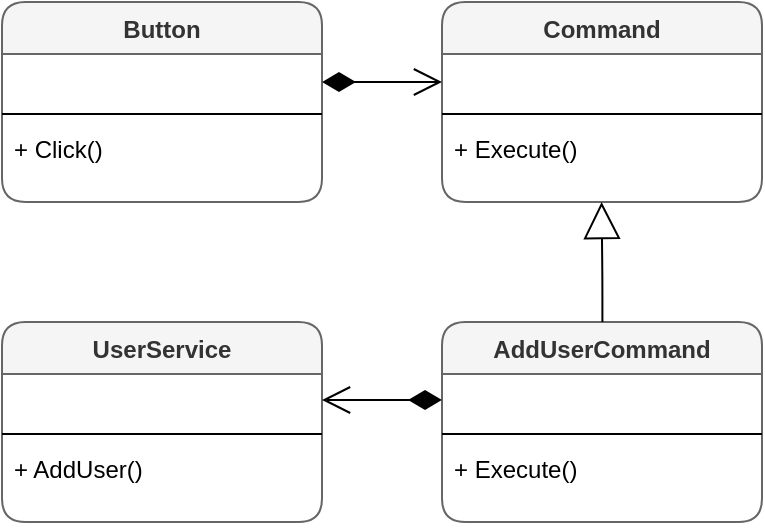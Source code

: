 <mxfile version="14.3.1" type="device"><diagram id="GWhfe3Eq9PXdN5N2Q-BI" name="Page-1"><mxGraphModel dx="825" dy="449" grid="1" gridSize="10" guides="1" tooltips="1" connect="1" arrows="1" fold="1" page="1" pageScale="1" pageWidth="850" pageHeight="1100" math="0" shadow="0"><root><mxCell id="0"/><mxCell id="1" parent="0"/><mxCell id="PzM7-bbZcFAoGi1Mv1gr-1" value="Button" style="swimlane;fontStyle=1;align=center;verticalAlign=top;childLayout=stackLayout;horizontal=1;startSize=26;horizontalStack=0;resizeParent=1;resizeParentMax=0;resizeLast=0;collapsible=1;marginBottom=0;resizeHeight=1;rounded=1;shadow=0;sketch=0;noLabel=0;portConstraintRotation=0;expand=1;resizable=1;treeFolding=0;pointerEvents=1;deletable=1;autosize=0;container=0;swimlaneFillColor=none;fillColor=#f5f5f5;strokeColor=#666666;fontColor=#333333;" vertex="1" parent="1"><mxGeometry x="40" y="40" width="160" height="100" as="geometry"><mxRectangle x="40" y="40" width="70" height="26" as="alternateBounds"/></mxGeometry></mxCell><mxCell id="PzM7-bbZcFAoGi1Mv1gr-2" value=" " style="text;strokeColor=none;fillColor=none;align=left;verticalAlign=top;spacingLeft=4;spacingRight=4;overflow=hidden;rotatable=0;points=[[0,0.5],[1,0.5]];portConstraint=eastwest;" vertex="1" parent="PzM7-bbZcFAoGi1Mv1gr-1"><mxGeometry y="26" width="160" height="26" as="geometry"/></mxCell><mxCell id="PzM7-bbZcFAoGi1Mv1gr-3" value="" style="line;strokeWidth=1;fillColor=none;align=left;verticalAlign=middle;spacingTop=-1;spacingLeft=3;spacingRight=3;rotatable=0;labelPosition=right;points=[];portConstraint=eastwest;" vertex="1" parent="PzM7-bbZcFAoGi1Mv1gr-1"><mxGeometry y="52" width="160" height="8" as="geometry"/></mxCell><mxCell id="PzM7-bbZcFAoGi1Mv1gr-4" value="+ Click()" style="text;strokeColor=none;fillColor=none;align=left;verticalAlign=top;spacingLeft=4;spacingRight=4;overflow=hidden;rotatable=0;points=[[0,0.5],[1,0.5]];portConstraint=eastwest;" vertex="1" parent="PzM7-bbZcFAoGi1Mv1gr-1"><mxGeometry y="60" width="160" height="40" as="geometry"/></mxCell><mxCell id="PzM7-bbZcFAoGi1Mv1gr-9" value="Command" style="swimlane;fontStyle=1;align=center;verticalAlign=top;childLayout=stackLayout;horizontal=1;startSize=26;horizontalStack=0;resizeParent=1;resizeParentMax=0;resizeLast=0;collapsible=1;marginBottom=0;resizeHeight=1;rounded=1;shadow=0;sketch=0;noLabel=0;portConstraintRotation=0;expand=1;resizable=1;treeFolding=0;pointerEvents=1;deletable=1;autosize=0;container=0;swimlaneFillColor=none;fillColor=#f5f5f5;strokeColor=#666666;fontColor=#333333;" vertex="1" parent="1"><mxGeometry x="260" y="40" width="160" height="100" as="geometry"><mxRectangle x="40" y="40" width="70" height="26" as="alternateBounds"/></mxGeometry></mxCell><mxCell id="PzM7-bbZcFAoGi1Mv1gr-10" value=" " style="text;strokeColor=none;fillColor=none;align=left;verticalAlign=top;spacingLeft=4;spacingRight=4;overflow=hidden;rotatable=0;points=[[0,0.5],[1,0.5]];portConstraint=eastwest;" vertex="1" parent="PzM7-bbZcFAoGi1Mv1gr-9"><mxGeometry y="26" width="160" height="26" as="geometry"/></mxCell><mxCell id="PzM7-bbZcFAoGi1Mv1gr-11" value="" style="line;strokeWidth=1;fillColor=none;align=left;verticalAlign=middle;spacingTop=-1;spacingLeft=3;spacingRight=3;rotatable=0;labelPosition=right;points=[];portConstraint=eastwest;" vertex="1" parent="PzM7-bbZcFAoGi1Mv1gr-9"><mxGeometry y="52" width="160" height="8" as="geometry"/></mxCell><mxCell id="PzM7-bbZcFAoGi1Mv1gr-12" value="+ Execute()" style="text;strokeColor=none;fillColor=none;align=left;verticalAlign=top;spacingLeft=4;spacingRight=4;overflow=hidden;rotatable=0;points=[[0,0.5],[1,0.5]];portConstraint=eastwest;" vertex="1" parent="PzM7-bbZcFAoGi1Mv1gr-9"><mxGeometry y="60" width="160" height="40" as="geometry"/></mxCell><mxCell id="PzM7-bbZcFAoGi1Mv1gr-17" value="AddUserCommand" style="swimlane;fontStyle=1;align=center;verticalAlign=top;childLayout=stackLayout;horizontal=1;startSize=26;horizontalStack=0;resizeParent=1;resizeParentMax=0;resizeLast=0;collapsible=1;marginBottom=0;resizeHeight=1;rounded=1;shadow=0;sketch=0;noLabel=0;portConstraintRotation=0;expand=1;resizable=1;treeFolding=0;pointerEvents=1;deletable=1;autosize=0;container=0;swimlaneFillColor=none;fillColor=#f5f5f5;strokeColor=#666666;fontColor=#333333;" vertex="1" parent="1"><mxGeometry x="260" y="200" width="160" height="100" as="geometry"><mxRectangle x="40" y="40" width="70" height="26" as="alternateBounds"/></mxGeometry></mxCell><mxCell id="PzM7-bbZcFAoGi1Mv1gr-18" value=" " style="text;strokeColor=none;fillColor=none;align=left;verticalAlign=top;spacingLeft=4;spacingRight=4;overflow=hidden;rotatable=0;points=[[0,0.5],[1,0.5]];portConstraint=eastwest;" vertex="1" parent="PzM7-bbZcFAoGi1Mv1gr-17"><mxGeometry y="26" width="160" height="26" as="geometry"/></mxCell><mxCell id="PzM7-bbZcFAoGi1Mv1gr-19" value="" style="line;strokeWidth=1;fillColor=none;align=left;verticalAlign=middle;spacingTop=-1;spacingLeft=3;spacingRight=3;rotatable=0;labelPosition=right;points=[];portConstraint=eastwest;" vertex="1" parent="PzM7-bbZcFAoGi1Mv1gr-17"><mxGeometry y="52" width="160" height="8" as="geometry"/></mxCell><mxCell id="PzM7-bbZcFAoGi1Mv1gr-20" value="+ Execute()" style="text;strokeColor=none;fillColor=none;align=left;verticalAlign=top;spacingLeft=4;spacingRight=4;overflow=hidden;rotatable=0;points=[[0,0.5],[1,0.5]];portConstraint=eastwest;" vertex="1" parent="PzM7-bbZcFAoGi1Mv1gr-17"><mxGeometry y="60" width="160" height="40" as="geometry"/></mxCell><mxCell id="PzM7-bbZcFAoGi1Mv1gr-21" value="UserService" style="swimlane;fontStyle=1;align=center;verticalAlign=top;childLayout=stackLayout;horizontal=1;startSize=26;horizontalStack=0;resizeParent=1;resizeParentMax=0;resizeLast=0;collapsible=1;marginBottom=0;resizeHeight=1;rounded=1;shadow=0;sketch=0;noLabel=0;portConstraintRotation=0;expand=1;resizable=1;treeFolding=0;pointerEvents=1;deletable=1;autosize=0;container=0;swimlaneFillColor=none;fillColor=#f5f5f5;strokeColor=#666666;fontColor=#333333;" vertex="1" parent="1"><mxGeometry x="40" y="200" width="160" height="100" as="geometry"><mxRectangle x="40" y="40" width="70" height="26" as="alternateBounds"/></mxGeometry></mxCell><mxCell id="PzM7-bbZcFAoGi1Mv1gr-22" value=" " style="text;strokeColor=none;fillColor=none;align=left;verticalAlign=top;spacingLeft=4;spacingRight=4;overflow=hidden;rotatable=0;points=[[0,0.5],[1,0.5]];portConstraint=eastwest;" vertex="1" parent="PzM7-bbZcFAoGi1Mv1gr-21"><mxGeometry y="26" width="160" height="26" as="geometry"/></mxCell><mxCell id="PzM7-bbZcFAoGi1Mv1gr-23" value="" style="line;strokeWidth=1;fillColor=none;align=left;verticalAlign=middle;spacingTop=-1;spacingLeft=3;spacingRight=3;rotatable=0;labelPosition=right;points=[];portConstraint=eastwest;" vertex="1" parent="PzM7-bbZcFAoGi1Mv1gr-21"><mxGeometry y="52" width="160" height="8" as="geometry"/></mxCell><mxCell id="PzM7-bbZcFAoGi1Mv1gr-24" value="+ AddUser()" style="text;strokeColor=none;fillColor=none;align=left;verticalAlign=top;spacingLeft=4;spacingRight=4;overflow=hidden;rotatable=0;points=[[0,0.5],[1,0.5]];portConstraint=eastwest;" vertex="1" parent="PzM7-bbZcFAoGi1Mv1gr-21"><mxGeometry y="60" width="160" height="40" as="geometry"/></mxCell><mxCell id="PzM7-bbZcFAoGi1Mv1gr-25" value="" style="endArrow=open;html=1;endSize=12;startArrow=diamondThin;startSize=14;startFill=1;edgeStyle=orthogonalEdgeStyle;align=left;verticalAlign=bottom;" edge="1" parent="1"><mxGeometry x="-1" y="3" relative="1" as="geometry"><mxPoint x="200" y="80" as="sourcePoint"/><mxPoint x="260" y="80" as="targetPoint"/></mxGeometry></mxCell><mxCell id="PzM7-bbZcFAoGi1Mv1gr-26" value="" style="endArrow=block;endSize=16;endFill=0;html=1;entryX=0.485;entryY=1.051;entryDx=0;entryDy=0;entryPerimeter=0;" edge="1" parent="1"><mxGeometry width="160" relative="1" as="geometry"><mxPoint x="340.2" y="200" as="sourcePoint"/><mxPoint x="339.8" y="140" as="targetPoint"/><Array as="points"><mxPoint x="340.2" y="177.96"/></Array></mxGeometry></mxCell><mxCell id="PzM7-bbZcFAoGi1Mv1gr-28" value="" style="endArrow=open;html=1;endSize=12;startArrow=diamondThin;startSize=14;startFill=1;edgeStyle=orthogonalEdgeStyle;align=left;verticalAlign=bottom;exitX=0;exitY=0.5;exitDx=0;exitDy=0;entryX=1;entryY=0.5;entryDx=0;entryDy=0;" edge="1" parent="1" source="PzM7-bbZcFAoGi1Mv1gr-18" target="PzM7-bbZcFAoGi1Mv1gr-22"><mxGeometry x="-1" y="3" relative="1" as="geometry"><mxPoint x="260" y="340" as="sourcePoint"/><mxPoint x="320" y="340" as="targetPoint"/></mxGeometry></mxCell></root></mxGraphModel></diagram></mxfile>